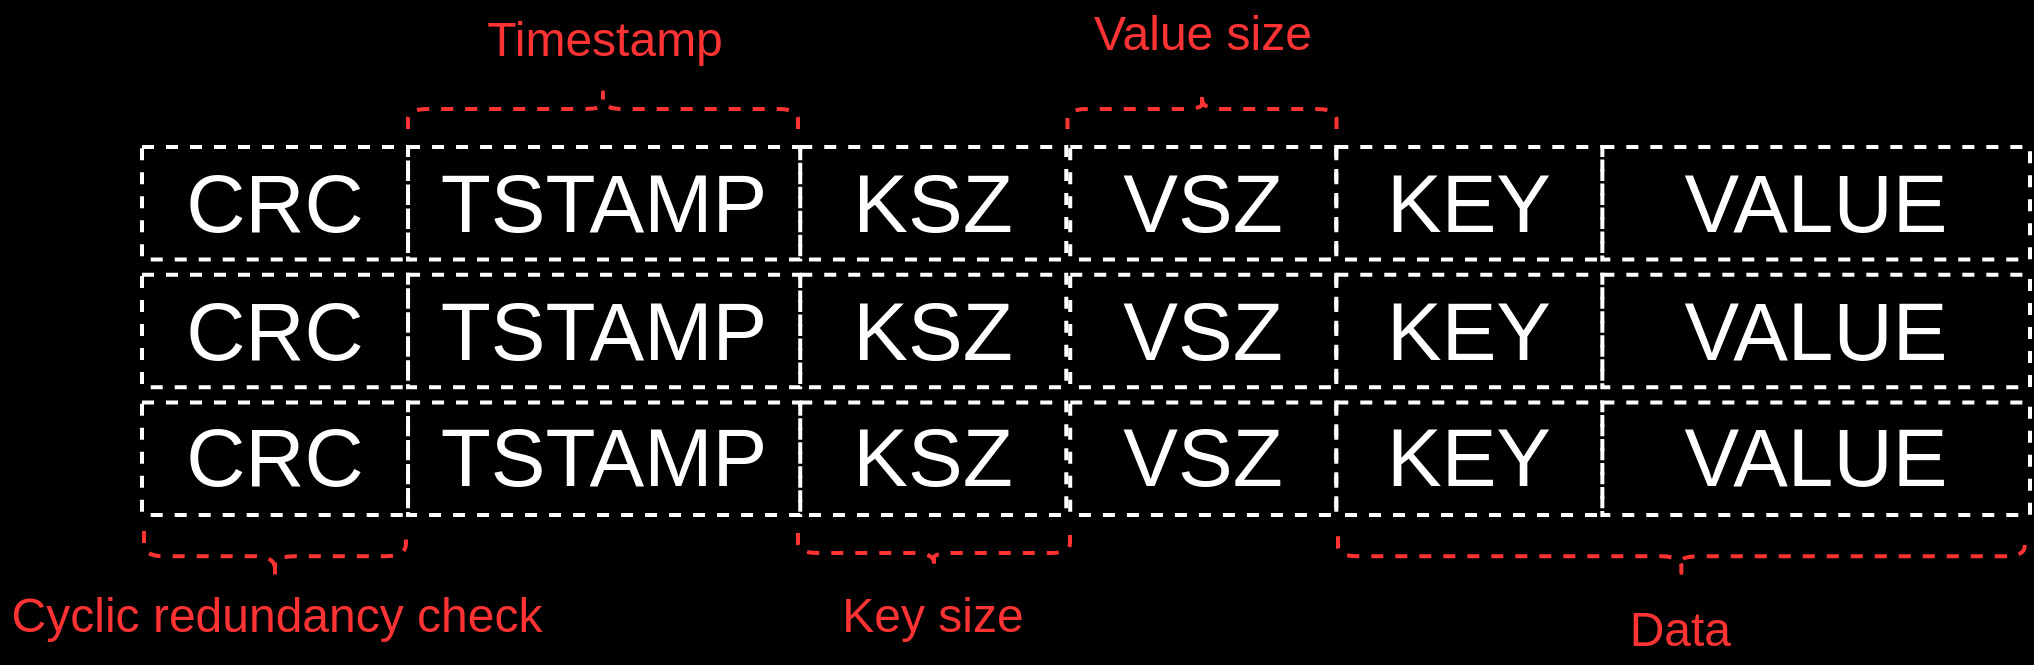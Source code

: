 <mxfile version="16.0.0" type="github">
  <diagram id="CrPLXHKGv5vuOg0bjpn2" name="第 1 页">
    <mxGraphModel dx="1088" dy="762" grid="0" gridSize="10" guides="1" tooltips="1" connect="1" arrows="1" fold="1" page="1" pageScale="1" pageWidth="1169" pageHeight="1654" background="#000000" math="0" shadow="0">
      <root>
        <mxCell id="0" />
        <mxCell id="1" parent="0" />
        <mxCell id="4qj5eSIxcOrG1gJ_vDVM-25" value="" style="group" vertex="1" connectable="0" parent="1">
          <mxGeometry x="118" y="189.5" width="944" height="184" as="geometry" />
        </mxCell>
        <mxCell id="4qj5eSIxcOrG1gJ_vDVM-8" value="" style="group" vertex="1" connectable="0" parent="4qj5eSIxcOrG1gJ_vDVM-25">
          <mxGeometry width="944" height="56.312" as="geometry" />
        </mxCell>
        <mxCell id="4qj5eSIxcOrG1gJ_vDVM-1" value="&lt;font color=&quot;#ffffff&quot;&gt;&lt;span style=&quot;font-size: 41px&quot;&gt;CRC&lt;/span&gt;&lt;/font&gt;" style="rounded=0;whiteSpace=wrap;html=1;dashed=1;strokeWidth=2;strokeColor=#FFFFFF;fillColor=none;" vertex="1" parent="4qj5eSIxcOrG1gJ_vDVM-8">
          <mxGeometry width="133.027" height="56.312" as="geometry" />
        </mxCell>
        <mxCell id="4qj5eSIxcOrG1gJ_vDVM-3" style="edgeStyle=orthogonalEdgeStyle;rounded=0;orthogonalLoop=1;jettySize=auto;html=1;fontSize=41;fontColor=#FFFFFF;" edge="1" parent="4qj5eSIxcOrG1gJ_vDVM-8" source="4qj5eSIxcOrG1gJ_vDVM-2">
          <mxGeometry relative="1" as="geometry">
            <mxPoint x="294.216" y="28.156" as="targetPoint" />
          </mxGeometry>
        </mxCell>
        <mxCell id="4qj5eSIxcOrG1gJ_vDVM-2" value="&lt;font color=&quot;#ffffff&quot;&gt;&lt;span style=&quot;font-size: 41px&quot;&gt;TSTAMP&lt;/span&gt;&lt;/font&gt;" style="rounded=0;whiteSpace=wrap;html=1;dashed=1;strokeWidth=2;strokeColor=#FFFFFF;fillColor=none;" vertex="1" parent="4qj5eSIxcOrG1gJ_vDVM-8">
          <mxGeometry x="133.027" width="196.092" height="56.312" as="geometry" />
        </mxCell>
        <mxCell id="4qj5eSIxcOrG1gJ_vDVM-4" value="&lt;font color=&quot;#ffffff&quot;&gt;&lt;span style=&quot;font-size: 41px&quot;&gt;KSZ&lt;/span&gt;&lt;/font&gt;" style="rounded=0;whiteSpace=wrap;html=1;dashed=1;strokeWidth=2;strokeColor=#FFFFFF;fillColor=none;" vertex="1" parent="4qj5eSIxcOrG1gJ_vDVM-8">
          <mxGeometry x="329.119" width="133.027" height="56.312" as="geometry" />
        </mxCell>
        <mxCell id="4qj5eSIxcOrG1gJ_vDVM-5" value="&lt;font color=&quot;#ffffff&quot;&gt;&lt;span style=&quot;font-size: 41px&quot;&gt;VSZ&lt;/span&gt;&lt;/font&gt;" style="rounded=0;whiteSpace=wrap;html=1;dashed=1;strokeWidth=2;strokeColor=#FFFFFF;fillColor=none;" vertex="1" parent="4qj5eSIxcOrG1gJ_vDVM-8">
          <mxGeometry x="464.117" width="133.027" height="56.312" as="geometry" />
        </mxCell>
        <mxCell id="4qj5eSIxcOrG1gJ_vDVM-6" value="&lt;font color=&quot;#ffffff&quot;&gt;&lt;span style=&quot;font-size: 41px&quot;&gt;KEY&lt;/span&gt;&lt;/font&gt;" style="rounded=0;whiteSpace=wrap;html=1;dashed=1;strokeWidth=2;strokeColor=#FFFFFF;fillColor=none;" vertex="1" parent="4qj5eSIxcOrG1gJ_vDVM-8">
          <mxGeometry x="597.144" width="133.027" height="56.312" as="geometry" />
        </mxCell>
        <mxCell id="4qj5eSIxcOrG1gJ_vDVM-7" value="&lt;font color=&quot;#ffffff&quot;&gt;&lt;span style=&quot;font-size: 41px&quot;&gt;VALUE&lt;/span&gt;&lt;/font&gt;" style="rounded=0;whiteSpace=wrap;html=1;dashed=1;strokeWidth=2;strokeColor=#FFFFFF;fillColor=none;" vertex="1" parent="4qj5eSIxcOrG1gJ_vDVM-8">
          <mxGeometry x="730.171" width="213.829" height="56.312" as="geometry" />
        </mxCell>
        <mxCell id="4qj5eSIxcOrG1gJ_vDVM-9" value="" style="group" vertex="1" connectable="0" parent="4qj5eSIxcOrG1gJ_vDVM-25">
          <mxGeometry y="63.867" width="944" height="56.312" as="geometry" />
        </mxCell>
        <mxCell id="4qj5eSIxcOrG1gJ_vDVM-10" value="&lt;font color=&quot;#ffffff&quot;&gt;&lt;span style=&quot;font-size: 41px&quot;&gt;CRC&lt;/span&gt;&lt;/font&gt;" style="rounded=0;whiteSpace=wrap;html=1;dashed=1;strokeWidth=2;strokeColor=#FFFFFF;fillColor=none;" vertex="1" parent="4qj5eSIxcOrG1gJ_vDVM-9">
          <mxGeometry width="133.027" height="56.312" as="geometry" />
        </mxCell>
        <mxCell id="4qj5eSIxcOrG1gJ_vDVM-11" style="edgeStyle=orthogonalEdgeStyle;rounded=0;orthogonalLoop=1;jettySize=auto;html=1;fontSize=41;fontColor=#FFFFFF;" edge="1" parent="4qj5eSIxcOrG1gJ_vDVM-9" source="4qj5eSIxcOrG1gJ_vDVM-12">
          <mxGeometry relative="1" as="geometry">
            <mxPoint x="294.216" y="28.156" as="targetPoint" />
          </mxGeometry>
        </mxCell>
        <mxCell id="4qj5eSIxcOrG1gJ_vDVM-12" value="&lt;font color=&quot;#ffffff&quot;&gt;&lt;span style=&quot;font-size: 41px&quot;&gt;TSTAMP&lt;/span&gt;&lt;/font&gt;" style="rounded=0;whiteSpace=wrap;html=1;dashed=1;strokeWidth=2;strokeColor=#FFFFFF;fillColor=none;" vertex="1" parent="4qj5eSIxcOrG1gJ_vDVM-9">
          <mxGeometry x="133.027" width="196.092" height="56.312" as="geometry" />
        </mxCell>
        <mxCell id="4qj5eSIxcOrG1gJ_vDVM-13" value="&lt;font color=&quot;#ffffff&quot;&gt;&lt;span style=&quot;font-size: 41px&quot;&gt;KSZ&lt;/span&gt;&lt;/font&gt;" style="rounded=0;whiteSpace=wrap;html=1;dashed=1;strokeWidth=2;strokeColor=#FFFFFF;fillColor=none;" vertex="1" parent="4qj5eSIxcOrG1gJ_vDVM-9">
          <mxGeometry x="329.119" width="133.027" height="56.312" as="geometry" />
        </mxCell>
        <mxCell id="4qj5eSIxcOrG1gJ_vDVM-14" value="&lt;font color=&quot;#ffffff&quot;&gt;&lt;span style=&quot;font-size: 41px&quot;&gt;VSZ&lt;/span&gt;&lt;/font&gt;" style="rounded=0;whiteSpace=wrap;html=1;dashed=1;strokeWidth=2;strokeColor=#FFFFFF;fillColor=none;" vertex="1" parent="4qj5eSIxcOrG1gJ_vDVM-9">
          <mxGeometry x="464.117" width="133.027" height="56.312" as="geometry" />
        </mxCell>
        <mxCell id="4qj5eSIxcOrG1gJ_vDVM-15" value="&lt;font color=&quot;#ffffff&quot;&gt;&lt;span style=&quot;font-size: 41px&quot;&gt;KEY&lt;/span&gt;&lt;/font&gt;" style="rounded=0;whiteSpace=wrap;html=1;dashed=1;strokeWidth=2;strokeColor=#FFFFFF;fillColor=none;" vertex="1" parent="4qj5eSIxcOrG1gJ_vDVM-9">
          <mxGeometry x="597.144" width="133.027" height="56.312" as="geometry" />
        </mxCell>
        <mxCell id="4qj5eSIxcOrG1gJ_vDVM-16" value="&lt;font color=&quot;#ffffff&quot;&gt;&lt;span style=&quot;font-size: 41px&quot;&gt;VALUE&lt;/span&gt;&lt;/font&gt;" style="rounded=0;whiteSpace=wrap;html=1;dashed=1;strokeWidth=2;strokeColor=#FFFFFF;fillColor=none;" vertex="1" parent="4qj5eSIxcOrG1gJ_vDVM-9">
          <mxGeometry x="730.171" width="213.829" height="56.312" as="geometry" />
        </mxCell>
        <mxCell id="4qj5eSIxcOrG1gJ_vDVM-17" value="" style="group" vertex="1" connectable="0" parent="4qj5eSIxcOrG1gJ_vDVM-25">
          <mxGeometry y="127.688" width="944" height="56.312" as="geometry" />
        </mxCell>
        <mxCell id="4qj5eSIxcOrG1gJ_vDVM-18" value="&lt;font color=&quot;#ffffff&quot;&gt;&lt;span style=&quot;font-size: 41px&quot;&gt;CRC&lt;/span&gt;&lt;/font&gt;" style="rounded=0;whiteSpace=wrap;html=1;dashed=1;strokeWidth=2;strokeColor=#FFFFFF;fillColor=none;" vertex="1" parent="4qj5eSIxcOrG1gJ_vDVM-17">
          <mxGeometry width="133.027" height="56.312" as="geometry" />
        </mxCell>
        <mxCell id="4qj5eSIxcOrG1gJ_vDVM-19" style="edgeStyle=orthogonalEdgeStyle;rounded=0;orthogonalLoop=1;jettySize=auto;html=1;fontSize=41;fontColor=#FFFFFF;" edge="1" parent="4qj5eSIxcOrG1gJ_vDVM-17" source="4qj5eSIxcOrG1gJ_vDVM-20">
          <mxGeometry relative="1" as="geometry">
            <mxPoint x="294.216" y="28.156" as="targetPoint" />
          </mxGeometry>
        </mxCell>
        <mxCell id="4qj5eSIxcOrG1gJ_vDVM-20" value="&lt;font color=&quot;#ffffff&quot;&gt;&lt;span style=&quot;font-size: 41px&quot;&gt;TSTAMP&lt;/span&gt;&lt;/font&gt;" style="rounded=0;whiteSpace=wrap;html=1;dashed=1;strokeWidth=2;strokeColor=#FFFFFF;fillColor=none;" vertex="1" parent="4qj5eSIxcOrG1gJ_vDVM-17">
          <mxGeometry x="133.027" width="196.092" height="56.312" as="geometry" />
        </mxCell>
        <mxCell id="4qj5eSIxcOrG1gJ_vDVM-21" value="&lt;font color=&quot;#ffffff&quot;&gt;&lt;span style=&quot;font-size: 41px&quot;&gt;KSZ&lt;/span&gt;&lt;/font&gt;" style="rounded=0;whiteSpace=wrap;html=1;dashed=1;strokeWidth=2;strokeColor=#FFFFFF;fillColor=none;" vertex="1" parent="4qj5eSIxcOrG1gJ_vDVM-17">
          <mxGeometry x="329.119" width="133.027" height="56.312" as="geometry" />
        </mxCell>
        <mxCell id="4qj5eSIxcOrG1gJ_vDVM-22" value="&lt;font color=&quot;#ffffff&quot;&gt;&lt;span style=&quot;font-size: 41px&quot;&gt;VSZ&lt;/span&gt;&lt;/font&gt;" style="rounded=0;whiteSpace=wrap;html=1;dashed=1;strokeWidth=2;strokeColor=#FFFFFF;fillColor=none;" vertex="1" parent="4qj5eSIxcOrG1gJ_vDVM-17">
          <mxGeometry x="464.117" width="133.027" height="56.312" as="geometry" />
        </mxCell>
        <mxCell id="4qj5eSIxcOrG1gJ_vDVM-23" value="&lt;font color=&quot;#ffffff&quot;&gt;&lt;span style=&quot;font-size: 41px&quot;&gt;KEY&lt;/span&gt;&lt;/font&gt;" style="rounded=0;whiteSpace=wrap;html=1;dashed=1;strokeWidth=2;strokeColor=#FFFFFF;fillColor=none;" vertex="1" parent="4qj5eSIxcOrG1gJ_vDVM-17">
          <mxGeometry x="597.144" width="133.027" height="56.312" as="geometry" />
        </mxCell>
        <mxCell id="4qj5eSIxcOrG1gJ_vDVM-24" value="&lt;font color=&quot;#ffffff&quot;&gt;&lt;span style=&quot;font-size: 41px&quot;&gt;VALUE&lt;/span&gt;&lt;/font&gt;" style="rounded=0;whiteSpace=wrap;html=1;dashed=1;strokeWidth=2;strokeColor=#FFFFFF;fillColor=none;" vertex="1" parent="4qj5eSIxcOrG1gJ_vDVM-17">
          <mxGeometry x="730.171" width="213.829" height="56.312" as="geometry" />
        </mxCell>
        <mxCell id="4qj5eSIxcOrG1gJ_vDVM-28" value="" style="shape=curlyBracket;whiteSpace=wrap;html=1;rounded=1;dashed=1;fontSize=41;fontColor=#FFFFFF;strokeColor=#FF3333;strokeWidth=2;fillColor=none;rotation=-90;" vertex="1" parent="1">
          <mxGeometry x="171.84" y="328.66" width="25.32" height="131" as="geometry" />
        </mxCell>
        <mxCell id="4qj5eSIxcOrG1gJ_vDVM-29" value="&lt;font color=&quot;#ff3333&quot; style=&quot;font-size: 24px&quot;&gt;Cyclic redundancy check&lt;/font&gt;" style="text;html=1;align=center;verticalAlign=middle;resizable=0;points=[];autosize=1;strokeColor=none;fillColor=none;fontSize=41;fontColor=#FFFFFF;" vertex="1" parent="1">
          <mxGeometry x="47" y="387.5" width="275" height="60" as="geometry" />
        </mxCell>
        <mxCell id="4qj5eSIxcOrG1gJ_vDVM-31" value="" style="shape=curlyBracket;whiteSpace=wrap;html=1;rounded=1;dashed=1;labelBackgroundColor=#190033;fontSize=19;fontColor=#FF3333;strokeColor=#FF3333;strokeWidth=2;fillColor=none;rotation=90;" vertex="1" parent="1">
          <mxGeometry x="338.5" y="73" width="20" height="195" as="geometry" />
        </mxCell>
        <mxCell id="4qj5eSIxcOrG1gJ_vDVM-32" value="&lt;font style=&quot;font-size: 24px&quot;&gt;Timestamp&lt;/font&gt;" style="text;html=1;align=center;verticalAlign=middle;resizable=0;points=[];autosize=1;strokeColor=none;fillColor=none;fontSize=19;fontColor=#FF3333;" vertex="1" parent="1">
          <mxGeometry x="284.5" y="121.5" width="128" height="28" as="geometry" />
        </mxCell>
        <mxCell id="4qj5eSIxcOrG1gJ_vDVM-33" value="" style="shape=curlyBracket;whiteSpace=wrap;html=1;rounded=1;dashed=1;labelBackgroundColor=#190033;fontSize=24;fontColor=#FF3333;strokeColor=#FF3333;strokeWidth=2;fillColor=none;rotation=-90;" vertex="1" parent="1">
          <mxGeometry x="504" y="324.5" width="20" height="136" as="geometry" />
        </mxCell>
        <mxCell id="4qj5eSIxcOrG1gJ_vDVM-34" value="Key size" style="text;html=1;align=center;verticalAlign=middle;resizable=0;points=[];autosize=1;strokeColor=none;fillColor=none;fontSize=24;fontColor=#FF3333;" vertex="1" parent="1">
          <mxGeometry x="462" y="407.5" width="101" height="33" as="geometry" />
        </mxCell>
        <mxCell id="4qj5eSIxcOrG1gJ_vDVM-35" value="" style="shape=curlyBracket;whiteSpace=wrap;html=1;rounded=1;dashed=1;labelBackgroundColor=#190033;fontSize=24;fontColor=#FF3333;strokeColor=#FF3333;strokeWidth=2;fillColor=none;rotation=90;" vertex="1" parent="1">
          <mxGeometry x="638" y="103.25" width="20" height="134.5" as="geometry" />
        </mxCell>
        <mxCell id="4qj5eSIxcOrG1gJ_vDVM-36" value="Value size" style="text;html=1;align=center;verticalAlign=middle;resizable=0;points=[];autosize=1;strokeColor=none;fillColor=none;fontSize=24;fontColor=#FF3333;" vertex="1" parent="1">
          <mxGeometry x="588.5" y="116.5" width="119" height="33" as="geometry" />
        </mxCell>
        <mxCell id="4qj5eSIxcOrG1gJ_vDVM-37" value="" style="shape=curlyBracket;whiteSpace=wrap;html=1;rounded=1;dashed=1;labelBackgroundColor=#190033;fontSize=24;strokeColor=#FF3333;strokeWidth=2;fillColor=none;rotation=-90;fontColor=#ffffff;" vertex="1" parent="1">
          <mxGeometry x="877.67" y="222.49" width="20" height="343.34" as="geometry" />
        </mxCell>
        <mxCell id="4qj5eSIxcOrG1gJ_vDVM-38" value="Data&amp;nbsp;" style="text;html=1;align=center;verticalAlign=middle;resizable=0;points=[];autosize=1;strokeColor=none;fillColor=none;fontSize=24;fontColor=#FF3333;" vertex="1" parent="1">
          <mxGeometry x="856" y="414.5" width="67" height="33" as="geometry" />
        </mxCell>
      </root>
    </mxGraphModel>
  </diagram>
</mxfile>

